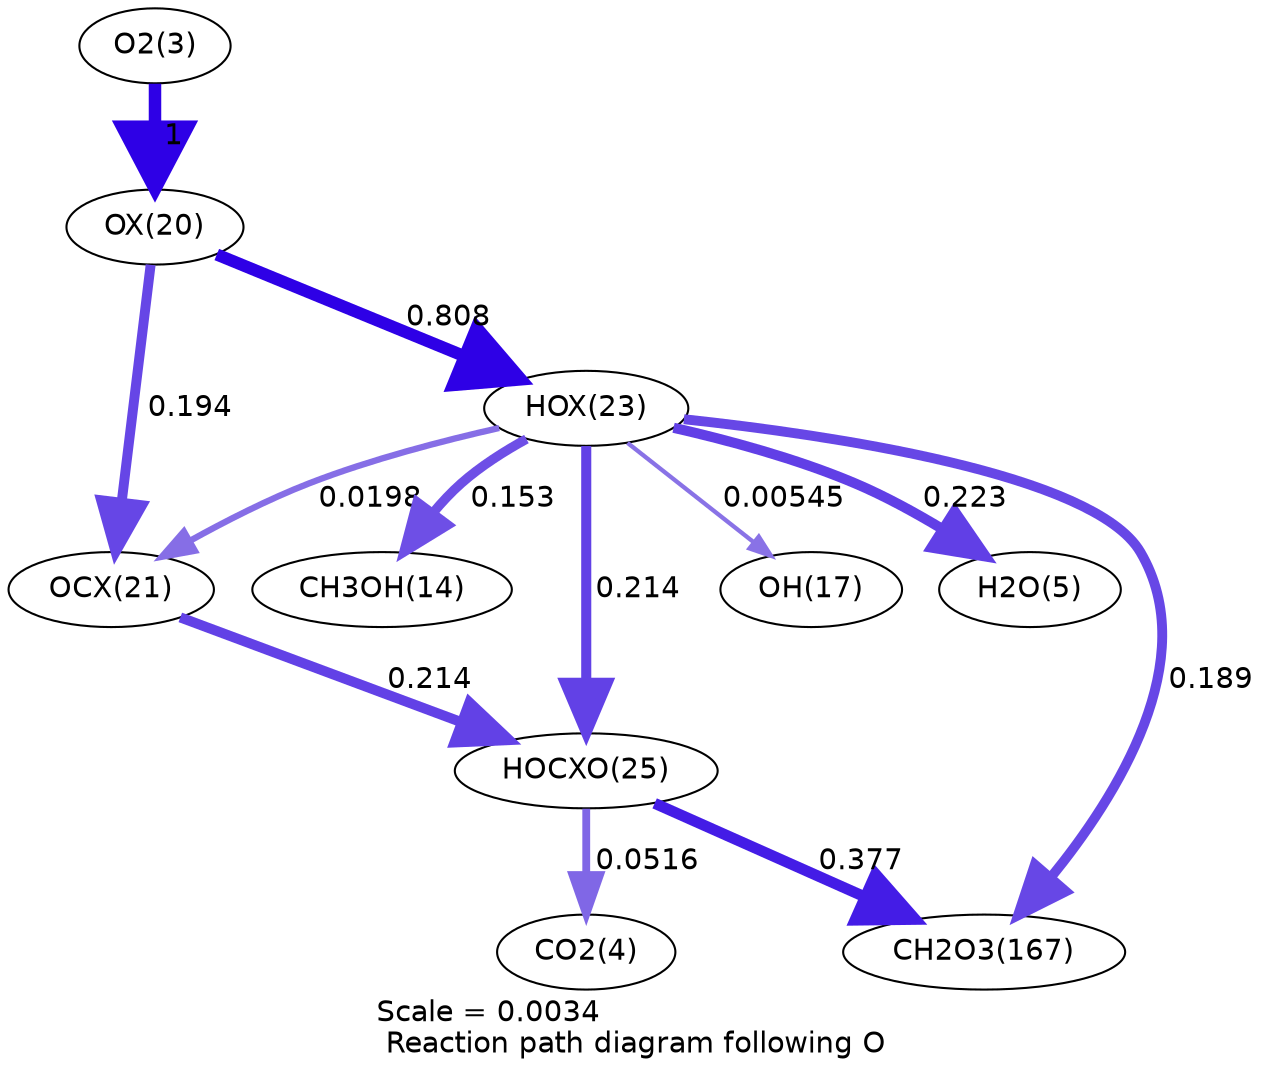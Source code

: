 digraph reaction_paths {
center=1;
s5 -> s34[fontname="Helvetica", penwidth=6, arrowsize=3, color="0.7, 1.5, 0.9"
, label=" 1"];
s34 -> s37[fontname="Helvetica", penwidth=5.84, arrowsize=2.92, color="0.7, 1.31, 0.9"
, label=" 0.808"];
s34 -> s35[fontname="Helvetica", penwidth=4.76, arrowsize=2.38, color="0.7, 0.694, 0.9"
, label=" 0.194"];
s37 -> s16[fontname="Helvetica", penwidth=4.58, arrowsize=2.29, color="0.7, 0.653, 0.9"
, label=" 0.153"];
s37 -> s19[fontname="Helvetica", penwidth=2.07, arrowsize=1.03, color="0.7, 0.505, 0.9"
, label=" 0.00545"];
s37 -> s7[fontname="Helvetica", penwidth=4.87, arrowsize=2.43, color="0.7, 0.723, 0.9"
, label=" 0.223"];
s37 -> s35[fontname="Helvetica", penwidth=3.04, arrowsize=1.52, color="0.7, 0.52, 0.9"
, label=" 0.0198"];
s37 -> s39[fontname="Helvetica", penwidth=4.84, arrowsize=2.42, color="0.7, 0.714, 0.9"
, label=" 0.214"];
s37 -> s29[fontname="Helvetica", penwidth=4.74, arrowsize=2.37, color="0.7, 0.689, 0.9"
, label=" 0.189"];
s35 -> s39[fontname="Helvetica", penwidth=4.84, arrowsize=2.42, color="0.7, 0.714, 0.9"
, label=" 0.214"];
s39 -> s6[fontname="Helvetica", penwidth=3.76, arrowsize=1.88, color="0.7, 0.552, 0.9"
, label=" 0.0516"];
s39 -> s29[fontname="Helvetica", penwidth=5.26, arrowsize=2.63, color="0.7, 0.877, 0.9"
, label=" 0.377"];
s5 [ fontname="Helvetica", label="O2(3)"];
s6 [ fontname="Helvetica", label="CO2(4)"];
s7 [ fontname="Helvetica", label="H2O(5)"];
s16 [ fontname="Helvetica", label="CH3OH(14)"];
s19 [ fontname="Helvetica", label="OH(17)"];
s29 [ fontname="Helvetica", label="CH2O3(167)"];
s34 [ fontname="Helvetica", label="OX(20)"];
s35 [ fontname="Helvetica", label="OCX(21)"];
s37 [ fontname="Helvetica", label="HOX(23)"];
s39 [ fontname="Helvetica", label="HOCXO(25)"];
 label = "Scale = 0.0034\l Reaction path diagram following O";
 fontname = "Helvetica";
}
